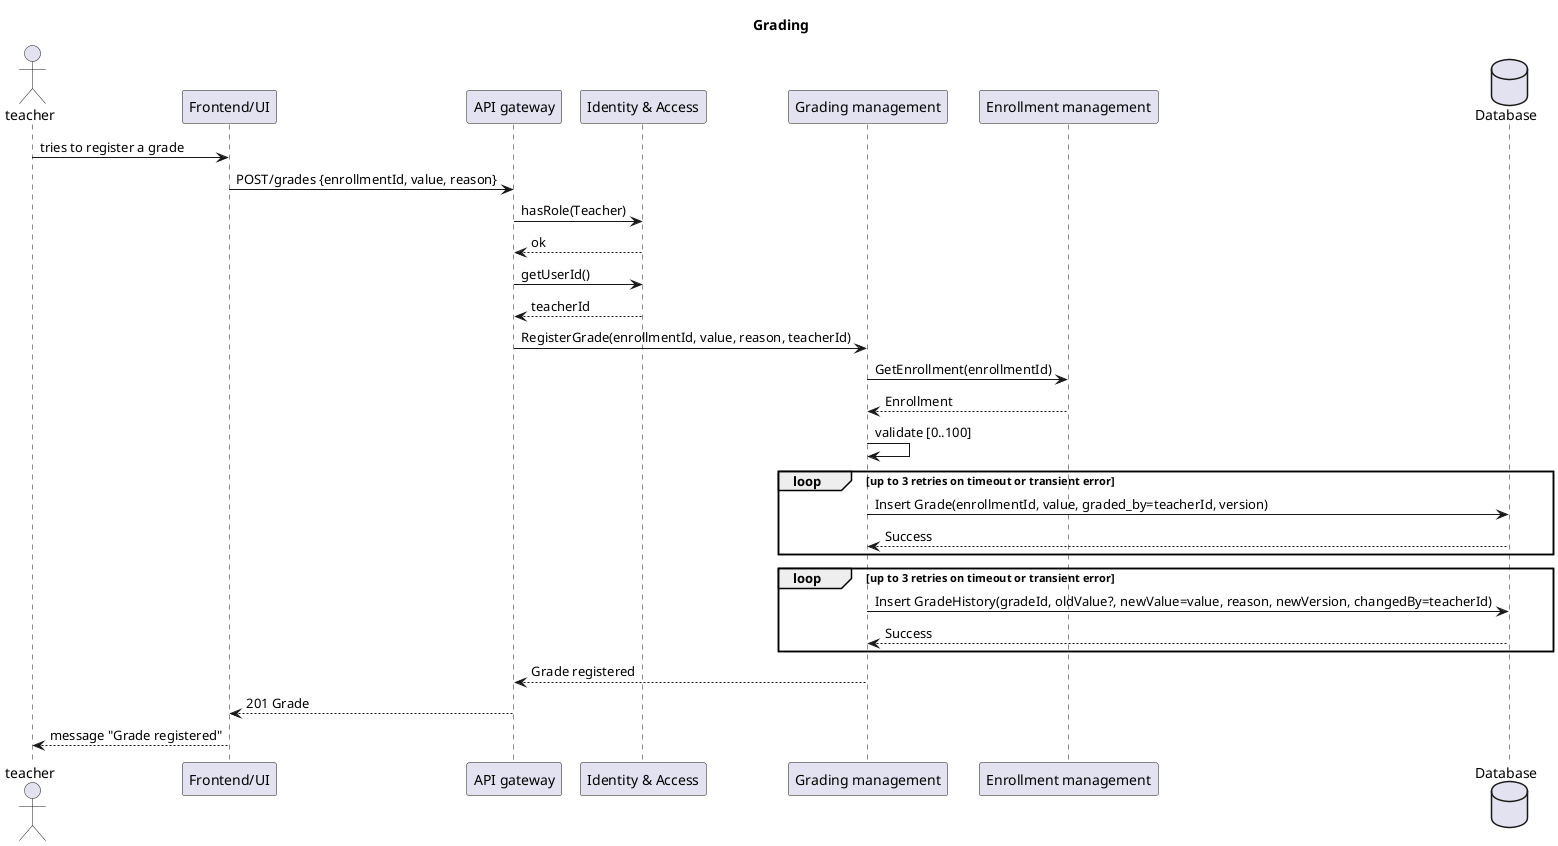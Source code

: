@startuml
title Grading

actor teacher
participant "Frontend/UI" as FR
participant "API gateway" as APG
participant "Identity & Access" as IA
participant "Grading management" as GM
participant "Enrollment management" as EM
database "Database" as DB

teacher -> FR: tries to register a grade
FR -> APG: POST/grades {enrollmentId, value, reason}
APG -> IA: hasRole(Teacher)
IA --> APG: ok
APG -> IA: getUserId()
IA --> APG: teacherId

APG -> GM: RegisterGrade(enrollmentId, value, reason, teacherId)

GM -> EM: GetEnrollment(enrollmentId)
EM --> GM: Enrollment


GM -> GM: validate [0..100]

loop up to 3 retries on timeout or transient error
  GM -> DB: Insert Grade(enrollmentId, value, graded_by=teacherId, version)
  DB --> GM: Success
end

loop up to 3 retries on timeout or transient error
  GM -> DB: Insert GradeHistory(gradeId, oldValue?, newValue=value, reason, newVersion, changedBy=teacherId)
  DB --> GM: Success
end

GM --> APG: Grade registered
APG --> FR: 201 Grade
FR --> teacher: message "Grade registered"

@enduml
